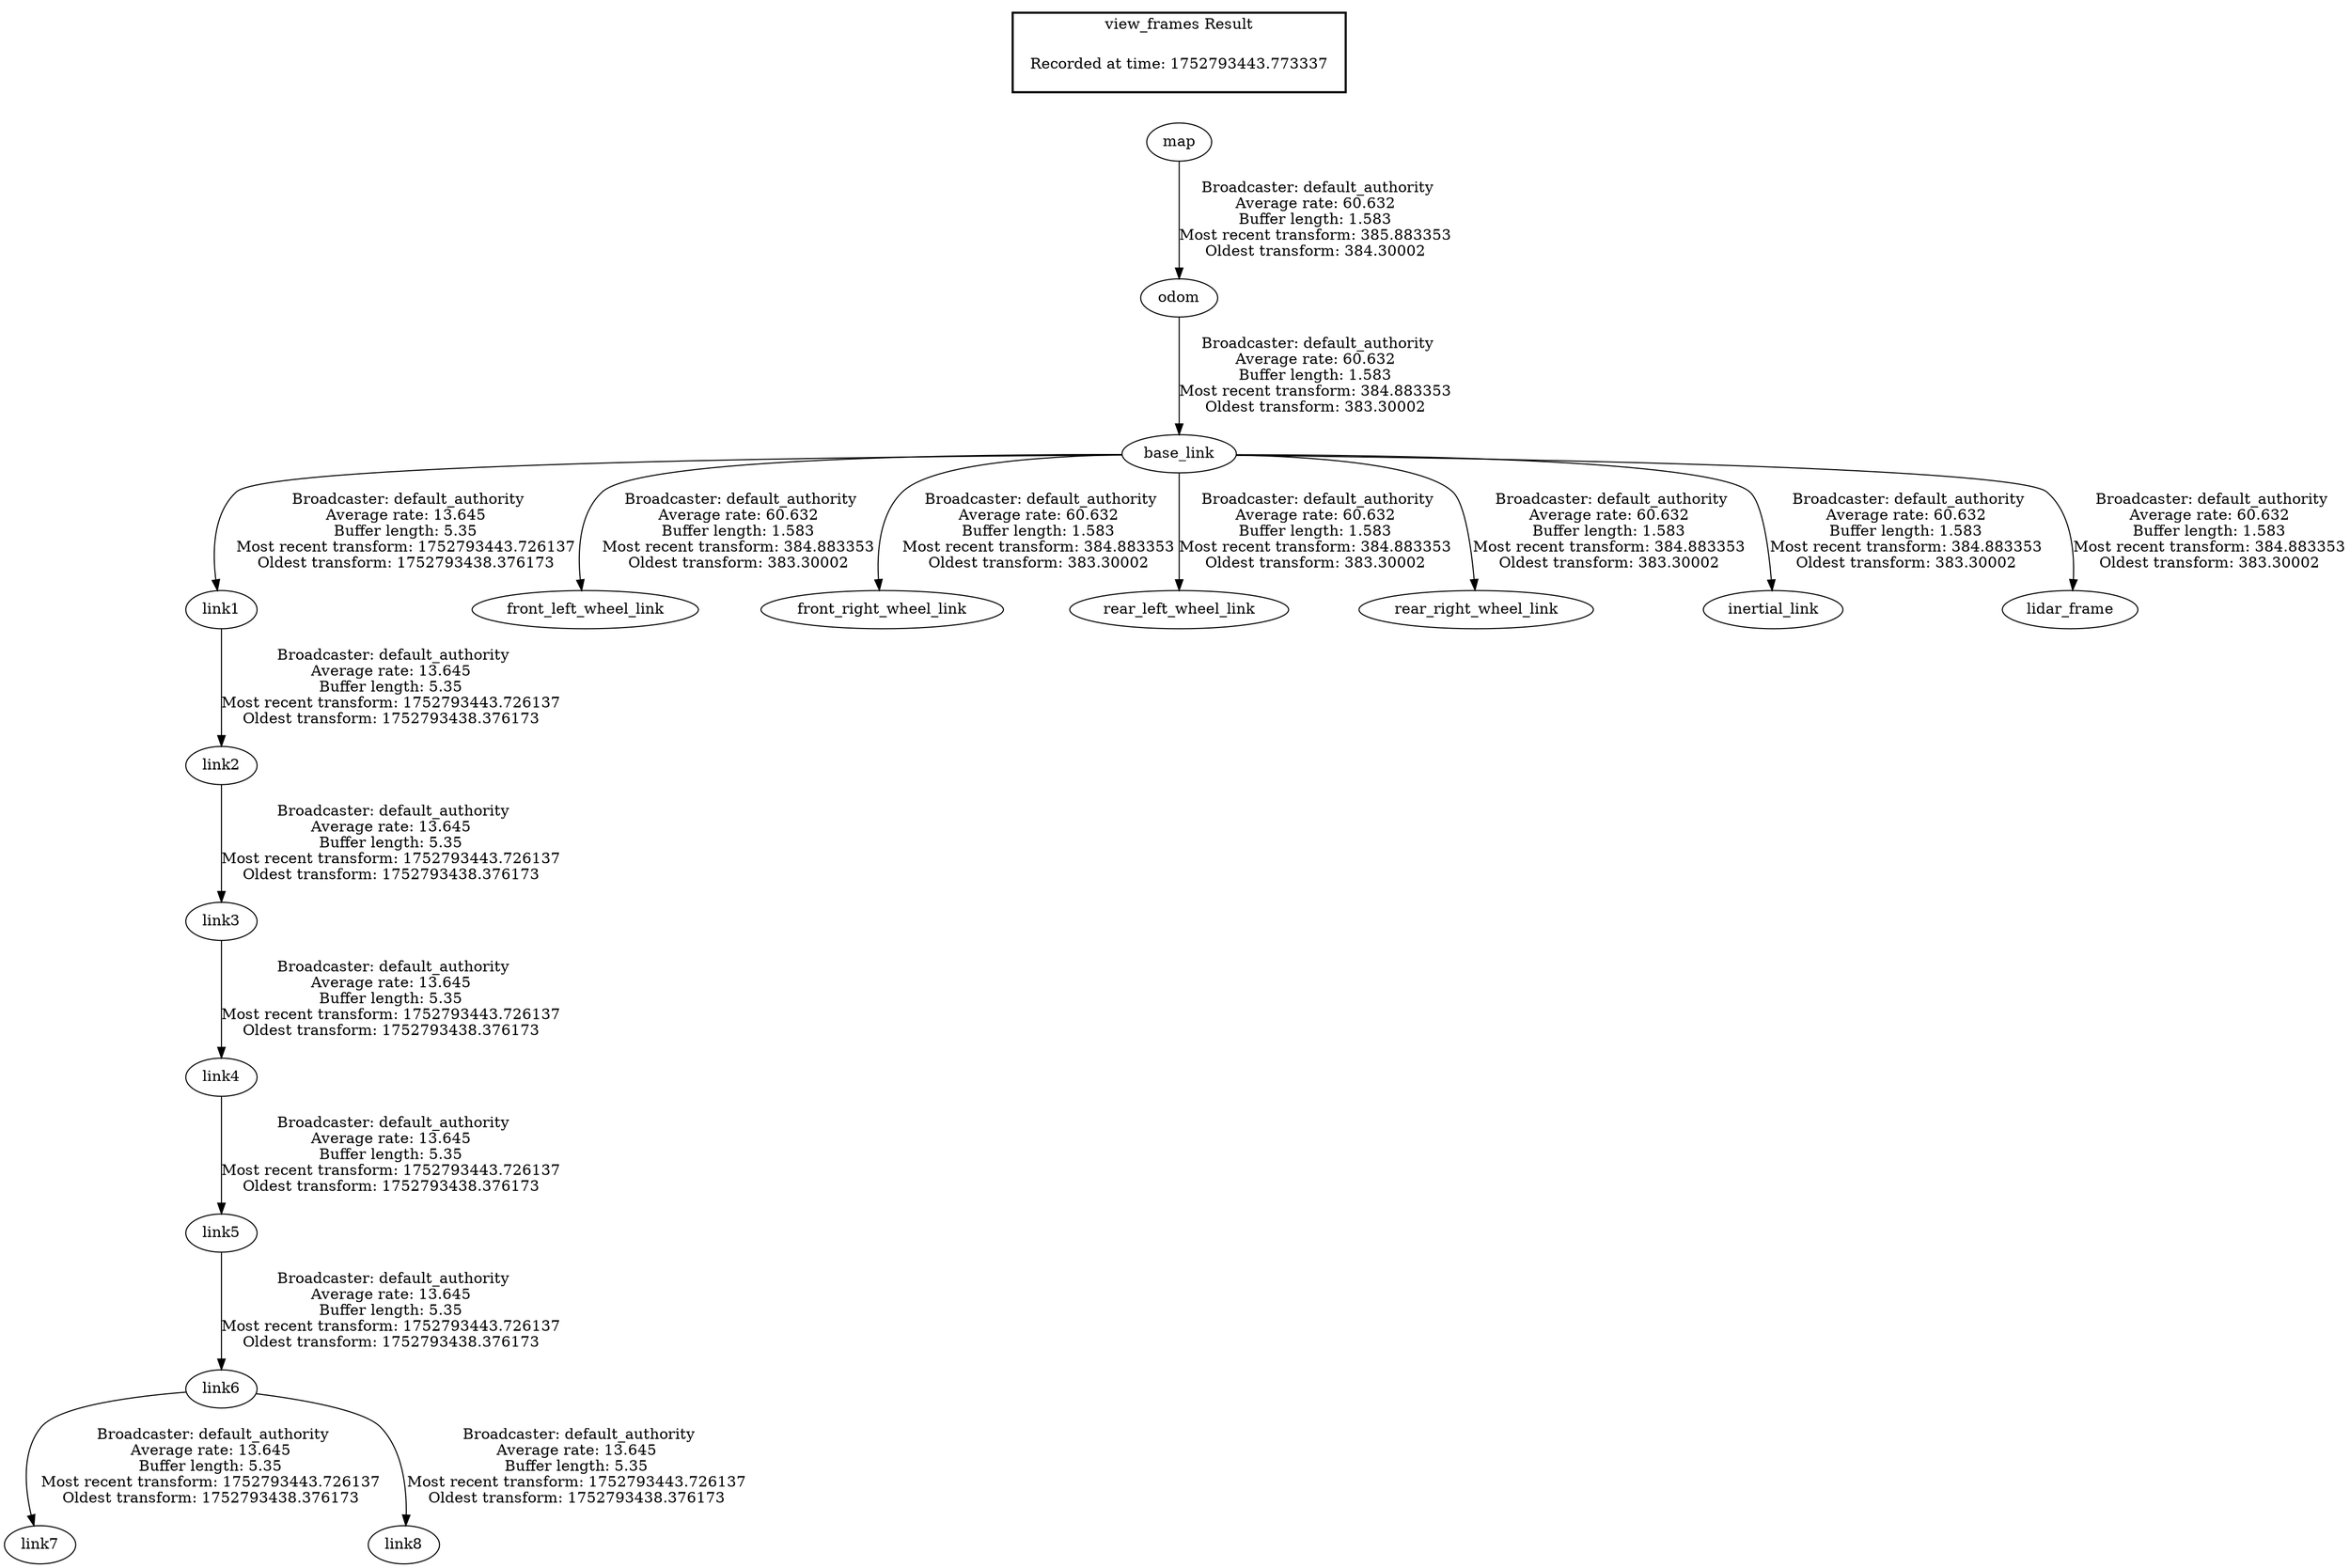 digraph G {
"base_link" -> "link1"[label=" Broadcaster: default_authority\nAverage rate: 13.645\nBuffer length: 5.35\nMost recent transform: 1752793443.726137\nOldest transform: 1752793438.376173\n"];
"odom" -> "base_link"[label=" Broadcaster: default_authority\nAverage rate: 60.632\nBuffer length: 1.583\nMost recent transform: 384.883353\nOldest transform: 383.30002\n"];
"link1" -> "link2"[label=" Broadcaster: default_authority\nAverage rate: 13.645\nBuffer length: 5.35\nMost recent transform: 1752793443.726137\nOldest transform: 1752793438.376173\n"];
"link2" -> "link3"[label=" Broadcaster: default_authority\nAverage rate: 13.645\nBuffer length: 5.35\nMost recent transform: 1752793443.726137\nOldest transform: 1752793438.376173\n"];
"link3" -> "link4"[label=" Broadcaster: default_authority\nAverage rate: 13.645\nBuffer length: 5.35\nMost recent transform: 1752793443.726137\nOldest transform: 1752793438.376173\n"];
"link4" -> "link5"[label=" Broadcaster: default_authority\nAverage rate: 13.645\nBuffer length: 5.35\nMost recent transform: 1752793443.726137\nOldest transform: 1752793438.376173\n"];
"link5" -> "link6"[label=" Broadcaster: default_authority\nAverage rate: 13.645\nBuffer length: 5.35\nMost recent transform: 1752793443.726137\nOldest transform: 1752793438.376173\n"];
"link6" -> "link7"[label=" Broadcaster: default_authority\nAverage rate: 13.645\nBuffer length: 5.35\nMost recent transform: 1752793443.726137\nOldest transform: 1752793438.376173\n"];
"link6" -> "link8"[label=" Broadcaster: default_authority\nAverage rate: 13.645\nBuffer length: 5.35\nMost recent transform: 1752793443.726137\nOldest transform: 1752793438.376173\n"];
"base_link" -> "front_left_wheel_link"[label=" Broadcaster: default_authority\nAverage rate: 60.632\nBuffer length: 1.583\nMost recent transform: 384.883353\nOldest transform: 383.30002\n"];
"base_link" -> "front_right_wheel_link"[label=" Broadcaster: default_authority\nAverage rate: 60.632\nBuffer length: 1.583\nMost recent transform: 384.883353\nOldest transform: 383.30002\n"];
"base_link" -> "rear_left_wheel_link"[label=" Broadcaster: default_authority\nAverage rate: 60.632\nBuffer length: 1.583\nMost recent transform: 384.883353\nOldest transform: 383.30002\n"];
"base_link" -> "rear_right_wheel_link"[label=" Broadcaster: default_authority\nAverage rate: 60.632\nBuffer length: 1.583\nMost recent transform: 384.883353\nOldest transform: 383.30002\n"];
"base_link" -> "inertial_link"[label=" Broadcaster: default_authority\nAverage rate: 60.632\nBuffer length: 1.583\nMost recent transform: 384.883353\nOldest transform: 383.30002\n"];
"base_link" -> "lidar_frame"[label=" Broadcaster: default_authority\nAverage rate: 60.632\nBuffer length: 1.583\nMost recent transform: 384.883353\nOldest transform: 383.30002\n"];
"map" -> "odom"[label=" Broadcaster: default_authority\nAverage rate: 60.632\nBuffer length: 1.583\nMost recent transform: 385.883353\nOldest transform: 384.30002\n"];
edge [style=invis];
 subgraph cluster_legend { style=bold; color=black; label ="view_frames Result";
"Recorded at time: 1752793443.773337"[ shape=plaintext ] ;
}->"map";
}